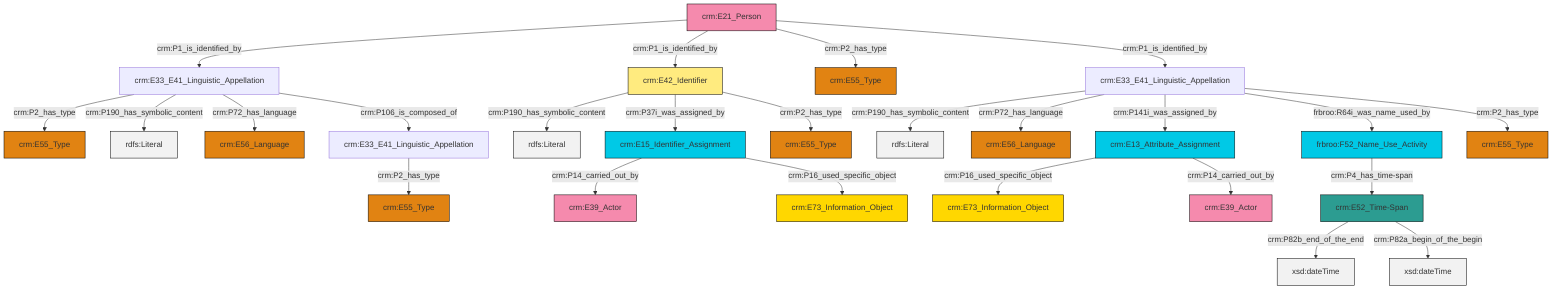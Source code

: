 graph TD
classDef Literal fill:#f2f2f2,stroke:#000000;
classDef CRM_Entity fill:#FFFFFF,stroke:#000000;
classDef Temporal_Entity fill:#00C9E6, stroke:#000000;
classDef Type fill:#E18312, stroke:#000000;
classDef Time-Span fill:#2C9C91, stroke:#000000;
classDef Appellation fill:#FFEB7F, stroke:#000000;
classDef Place fill:#008836, stroke:#000000;
classDef Persistent_Item fill:#B266B2, stroke:#000000;
classDef Conceptual_Object fill:#FFD700, stroke:#000000;
classDef Physical_Thing fill:#D2B48C, stroke:#000000;
classDef Actor fill:#f58aad, stroke:#000000;
classDef PC_Classes fill:#4ce600, stroke:#000000;
classDef Multi fill:#cccccc,stroke:#000000;

0["crm:E42_Identifier"]:::Appellation -->|crm:P190_has_symbolic_content| 1[rdfs:Literal]:::Literal
6["crm:E52_Time-Span"]:::Time-Span -->|crm:P82b_end_of_the_end| 7[xsd:dateTime]:::Literal
14["crm:E15_Identifier_Assignment"]:::Temporal_Entity -->|crm:P14_carried_out_by| 15["crm:E39_Actor"]:::Actor
16["crm:E21_Person"]:::Actor -->|crm:P1_is_identified_by| 17["crm:E33_E41_Linguistic_Appellation"]:::Default
20["crm:E33_E41_Linguistic_Appellation"]:::Default -->|crm:P190_has_symbolic_content| 21[rdfs:Literal]:::Literal
12["frbroo:F52_Name_Use_Activity"]:::Temporal_Entity -->|crm:P4_has_time-span| 6["crm:E52_Time-Span"]:::Time-Span
16["crm:E21_Person"]:::Actor -->|crm:P1_is_identified_by| 0["crm:E42_Identifier"]:::Appellation
0["crm:E42_Identifier"]:::Appellation -->|crm:P37i_was_assigned_by| 14["crm:E15_Identifier_Assignment"]:::Temporal_Entity
20["crm:E33_E41_Linguistic_Appellation"]:::Default -->|crm:P72_has_language| 23["crm:E56_Language"]:::Type
8["crm:E33_E41_Linguistic_Appellation"]:::Default -->|crm:P2_has_type| 26["crm:E55_Type"]:::Type
20["crm:E33_E41_Linguistic_Appellation"]:::Default -->|crm:P141i_was_assigned_by| 10["crm:E13_Attribute_Assignment"]:::Temporal_Entity
14["crm:E15_Identifier_Assignment"]:::Temporal_Entity -->|crm:P16_used_specific_object| 28["crm:E73_Information_Object"]:::Conceptual_Object
0["crm:E42_Identifier"]:::Appellation -->|crm:P2_has_type| 24["crm:E55_Type"]:::Type
16["crm:E21_Person"]:::Actor -->|crm:P2_has_type| 30["crm:E55_Type"]:::Type
20["crm:E33_E41_Linguistic_Appellation"]:::Default -->|frbroo:R64i_was_name_used_by| 12["frbroo:F52_Name_Use_Activity"]:::Temporal_Entity
17["crm:E33_E41_Linguistic_Appellation"]:::Default -->|crm:P2_has_type| 18["crm:E55_Type"]:::Type
20["crm:E33_E41_Linguistic_Appellation"]:::Default -->|crm:P2_has_type| 2["crm:E55_Type"]:::Type
17["crm:E33_E41_Linguistic_Appellation"]:::Default -->|crm:P190_has_symbolic_content| 32[rdfs:Literal]:::Literal
10["crm:E13_Attribute_Assignment"]:::Temporal_Entity -->|crm:P16_used_specific_object| 34["crm:E73_Information_Object"]:::Conceptual_Object
6["crm:E52_Time-Span"]:::Time-Span -->|crm:P82a_begin_of_the_begin| 37[xsd:dateTime]:::Literal
17["crm:E33_E41_Linguistic_Appellation"]:::Default -->|crm:P72_has_language| 4["crm:E56_Language"]:::Type
17["crm:E33_E41_Linguistic_Appellation"]:::Default -->|crm:P106_is_composed_of| 8["crm:E33_E41_Linguistic_Appellation"]:::Default
16["crm:E21_Person"]:::Actor -->|crm:P1_is_identified_by| 20["crm:E33_E41_Linguistic_Appellation"]:::Default
10["crm:E13_Attribute_Assignment"]:::Temporal_Entity -->|crm:P14_carried_out_by| 41["crm:E39_Actor"]:::Actor